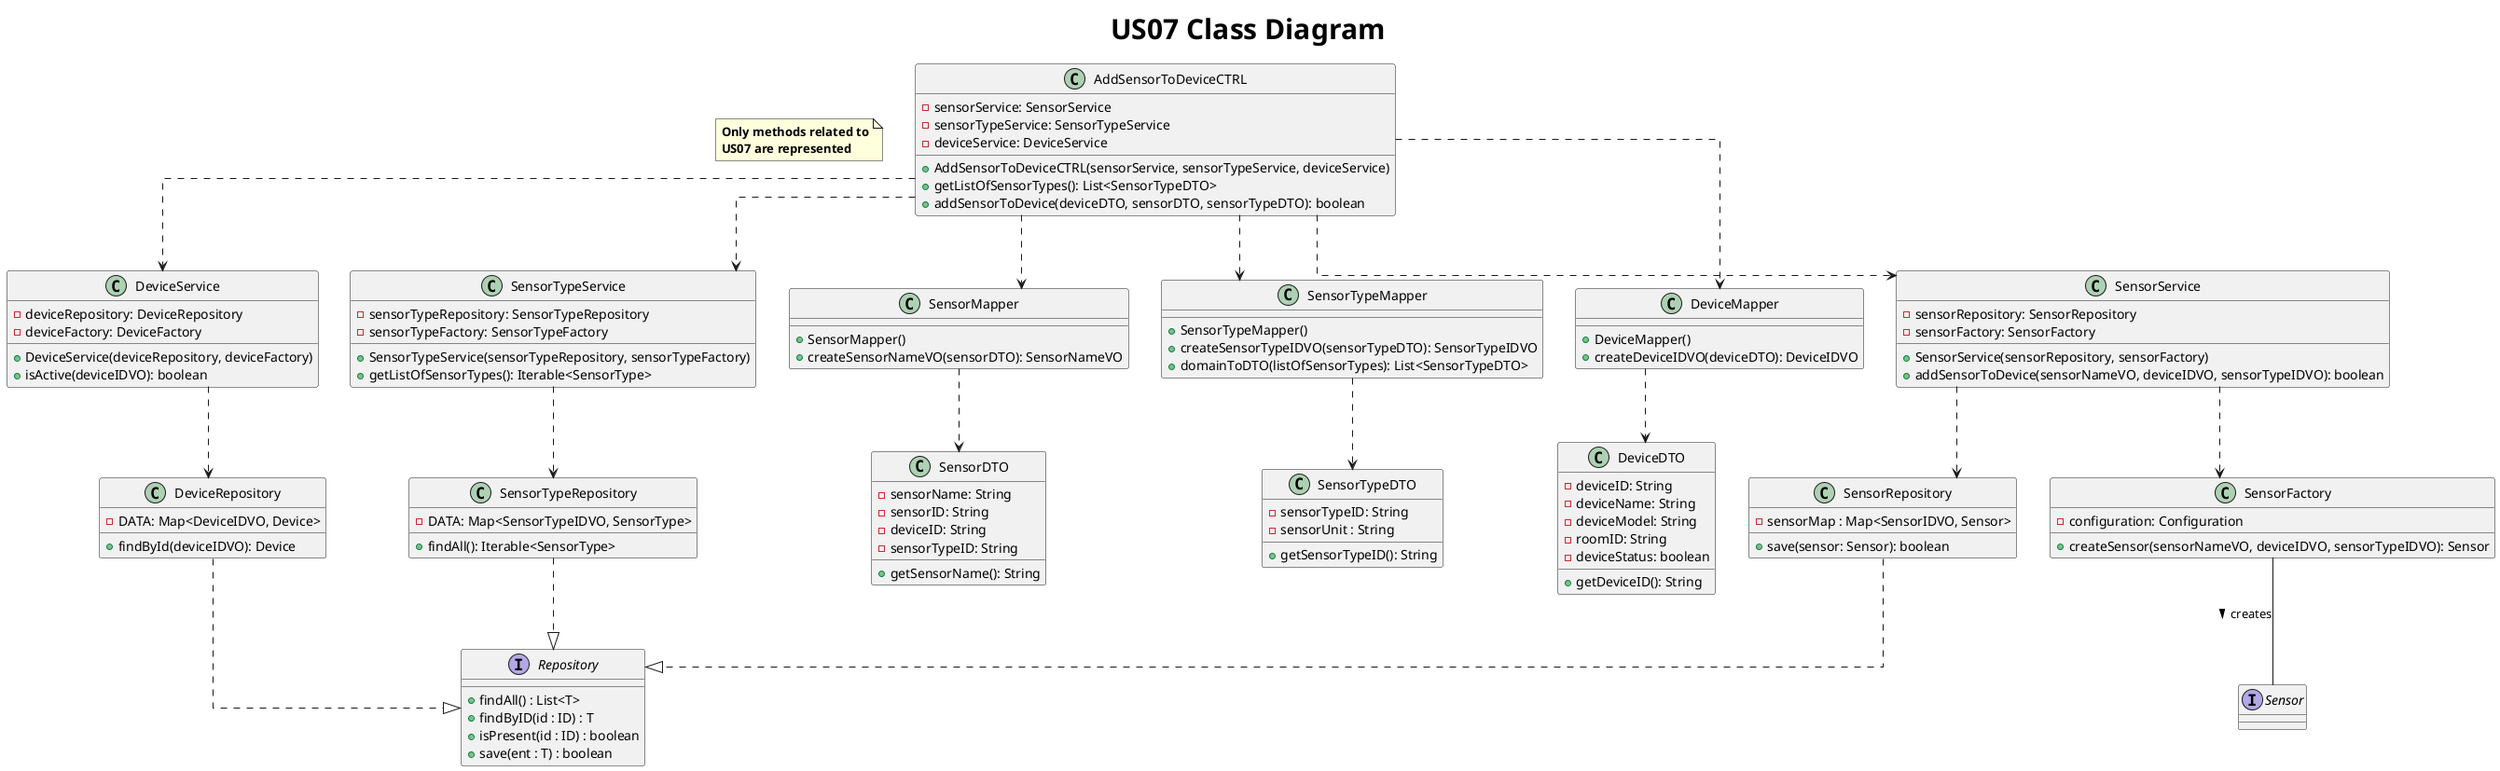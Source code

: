 @startuml

title <size: 30> US07 Class Diagram
note "<b>Only methods related to\n<b>US07 are represented" as N1
skinparam linetype ortho

       AddSensorToDeviceCTRL ..> DeviceService
       AddSensorToDeviceCTRL ..> SensorTypeService
       AddSensorToDeviceCTRL ..> SensorMapper
       AddSensorToDeviceCTRL ..> SensorTypeMapper
       AddSensorToDeviceCTRL ..> DeviceMapper
       AddSensorToDeviceCTRL ..> SensorService
       SensorService ..> SensorRepository
       SensorService ..> SensorFactory
       SensorTypeService ..> SensorTypeRepository
       SensorFactory -- Sensor : creates >
       DeviceMapper ..> DeviceDTO
       SensorMapper ..> SensorDTO
       SensorTypeMapper ..> SensorTypeDTO
       DeviceService ..> DeviceRepository
       DeviceRepository ..|> Repository
       SensorRepository ..|> Repository
       SensorTypeRepository ..|> Repository


    class AddSensorToDeviceCTRL{
        -sensorService: SensorService
        -sensorTypeService: SensorTypeService
        -deviceService: DeviceService
        +AddSensorToDeviceCTRL(sensorService, sensorTypeService, deviceService)
        +getListOfSensorTypes(): List<SensorTypeDTO>
        +addSensorToDevice(deviceDTO, sensorDTO, sensorTypeDTO): boolean
    }

    class SensorTypeService{
        -sensorTypeRepository: SensorTypeRepository
        -sensorTypeFactory: SensorTypeFactory
        +SensorTypeService(sensorTypeRepository, sensorTypeFactory)
        +getListOfSensorTypes(): Iterable<SensorType>
    }

    class SensorTypeRepository{
        -DATA: Map<SensorTypeIDVO, SensorType>
        +findAll(): Iterable<SensorType>
    }

    class SensorService{
        -sensorRepository: SensorRepository
        -sensorFactory: SensorFactory
        +SensorService(sensorRepository, sensorFactory)
        +addSensorToDevice(sensorNameVO, deviceIDVO, sensorTypeIDVO): boolean
    }

    class SensorRepository{
        -sensorMap : Map<SensorIDVO, Sensor>
        +save(sensor: Sensor): boolean
    }

    class SensorFactory{
        -configuration: Configuration
        +createSensor(sensorNameVO, deviceIDVO, sensorTypeIDVO): Sensor
    }

    class SensorMapper{
        +SensorMapper()
        +createSensorNameVO(sensorDTO): SensorNameVO
    }

    class SensorTypeMapper{
        +SensorTypeMapper()
        +createSensorTypeIDVO(sensorTypeDTO): SensorTypeIDVO
        +domainToDTO(listOfSensorTypes): List<SensorTypeDTO>
    }

    class DeviceMapper{
        +DeviceMapper()
        +createDeviceIDVO(deviceDTO): DeviceIDVO
    }

    class DeviceService{
        -deviceRepository: DeviceRepository
        -deviceFactory: DeviceFactory
        +DeviceService(deviceRepository, deviceFactory)
        +isActive(deviceIDVO): boolean
    }

    class DeviceRepository{
        -DATA: Map<DeviceIDVO, Device>
        +findById(deviceIDVO): Device
    }

    class SensorDTO{
        -sensorName: String
        -sensorID: String
        -deviceID: String
        -sensorTypeID: String
        +getSensorName(): String
    }

    class SensorTypeDTO{
        -sensorTypeID: String
        -sensorUnit : String
        +getSensorTypeID(): String
    }

    class DeviceDTO{
        -deviceID: String
        -deviceName: String
        -deviceModel: String
        -roomID: String
        -deviceStatus: boolean
        +getDeviceID(): String
    }

    interface Repository{
        + findAll() : List<T>
        + findByID(id : ID) : T
        + isPresent(id : ID) : boolean
        + save(ent : T) : boolean
    }


    interface Sensor{

    }


@enduml